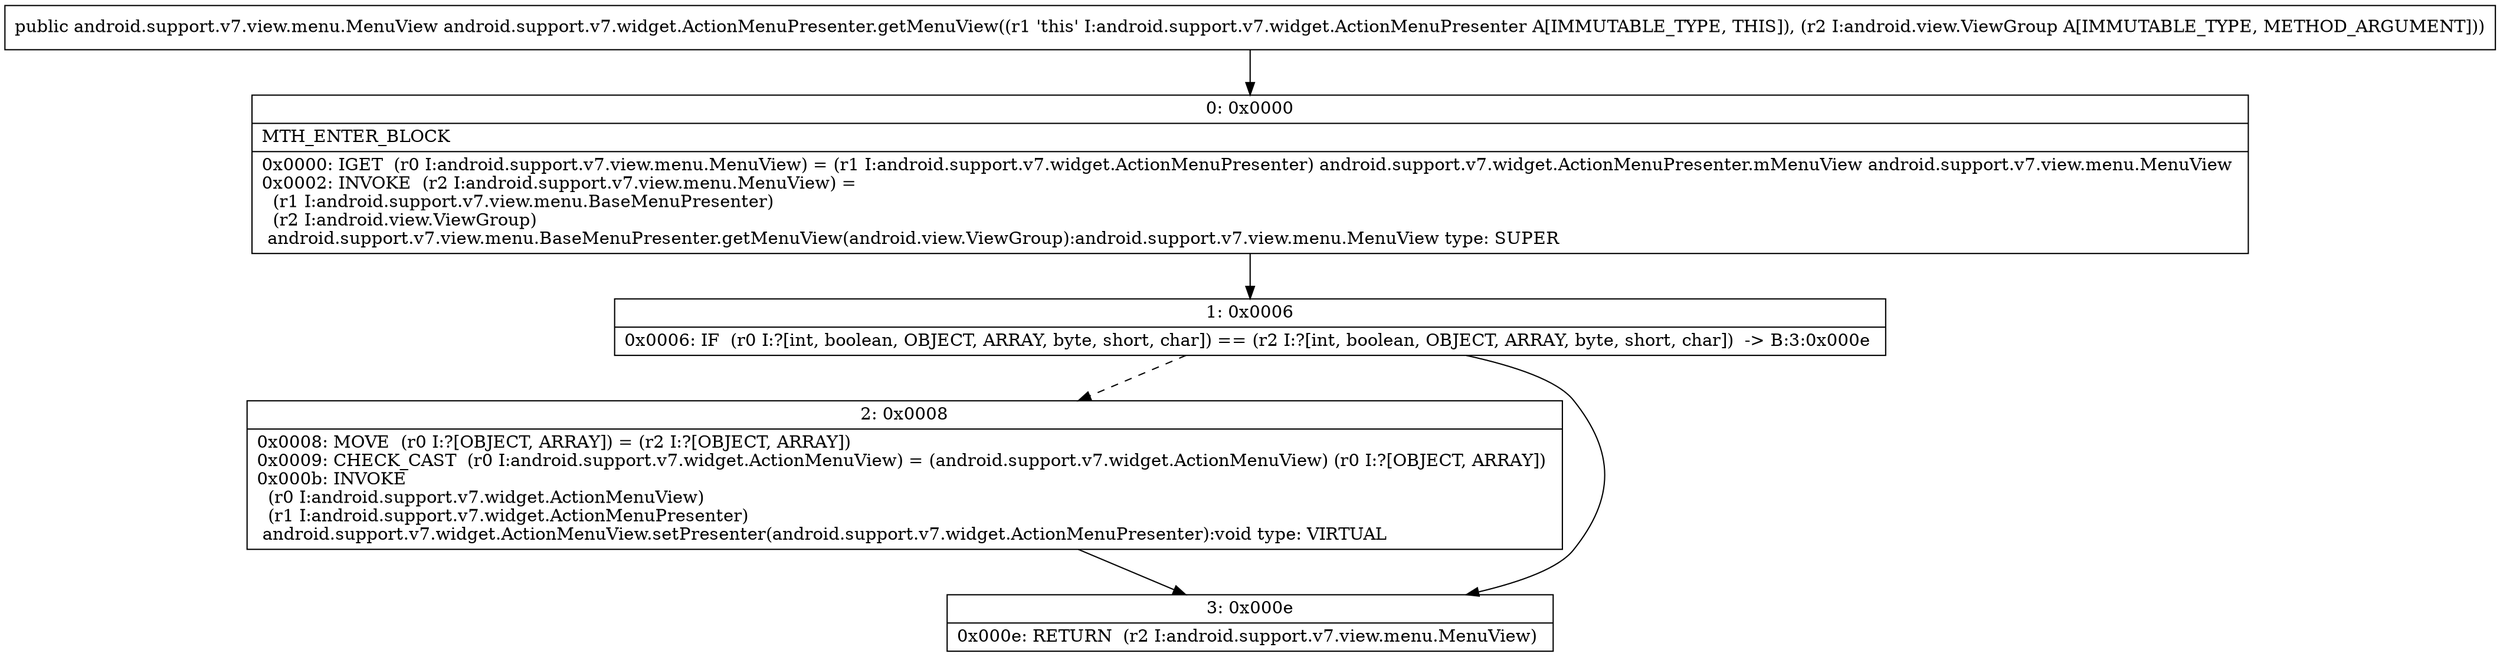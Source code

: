 digraph "CFG forandroid.support.v7.widget.ActionMenuPresenter.getMenuView(Landroid\/view\/ViewGroup;)Landroid\/support\/v7\/view\/menu\/MenuView;" {
Node_0 [shape=record,label="{0\:\ 0x0000|MTH_ENTER_BLOCK\l|0x0000: IGET  (r0 I:android.support.v7.view.menu.MenuView) = (r1 I:android.support.v7.widget.ActionMenuPresenter) android.support.v7.widget.ActionMenuPresenter.mMenuView android.support.v7.view.menu.MenuView \l0x0002: INVOKE  (r2 I:android.support.v7.view.menu.MenuView) = \l  (r1 I:android.support.v7.view.menu.BaseMenuPresenter)\l  (r2 I:android.view.ViewGroup)\l android.support.v7.view.menu.BaseMenuPresenter.getMenuView(android.view.ViewGroup):android.support.v7.view.menu.MenuView type: SUPER \l}"];
Node_1 [shape=record,label="{1\:\ 0x0006|0x0006: IF  (r0 I:?[int, boolean, OBJECT, ARRAY, byte, short, char]) == (r2 I:?[int, boolean, OBJECT, ARRAY, byte, short, char])  \-\> B:3:0x000e \l}"];
Node_2 [shape=record,label="{2\:\ 0x0008|0x0008: MOVE  (r0 I:?[OBJECT, ARRAY]) = (r2 I:?[OBJECT, ARRAY]) \l0x0009: CHECK_CAST  (r0 I:android.support.v7.widget.ActionMenuView) = (android.support.v7.widget.ActionMenuView) (r0 I:?[OBJECT, ARRAY]) \l0x000b: INVOKE  \l  (r0 I:android.support.v7.widget.ActionMenuView)\l  (r1 I:android.support.v7.widget.ActionMenuPresenter)\l android.support.v7.widget.ActionMenuView.setPresenter(android.support.v7.widget.ActionMenuPresenter):void type: VIRTUAL \l}"];
Node_3 [shape=record,label="{3\:\ 0x000e|0x000e: RETURN  (r2 I:android.support.v7.view.menu.MenuView) \l}"];
MethodNode[shape=record,label="{public android.support.v7.view.menu.MenuView android.support.v7.widget.ActionMenuPresenter.getMenuView((r1 'this' I:android.support.v7.widget.ActionMenuPresenter A[IMMUTABLE_TYPE, THIS]), (r2 I:android.view.ViewGroup A[IMMUTABLE_TYPE, METHOD_ARGUMENT])) }"];
MethodNode -> Node_0;
Node_0 -> Node_1;
Node_1 -> Node_2[style=dashed];
Node_1 -> Node_3;
Node_2 -> Node_3;
}

